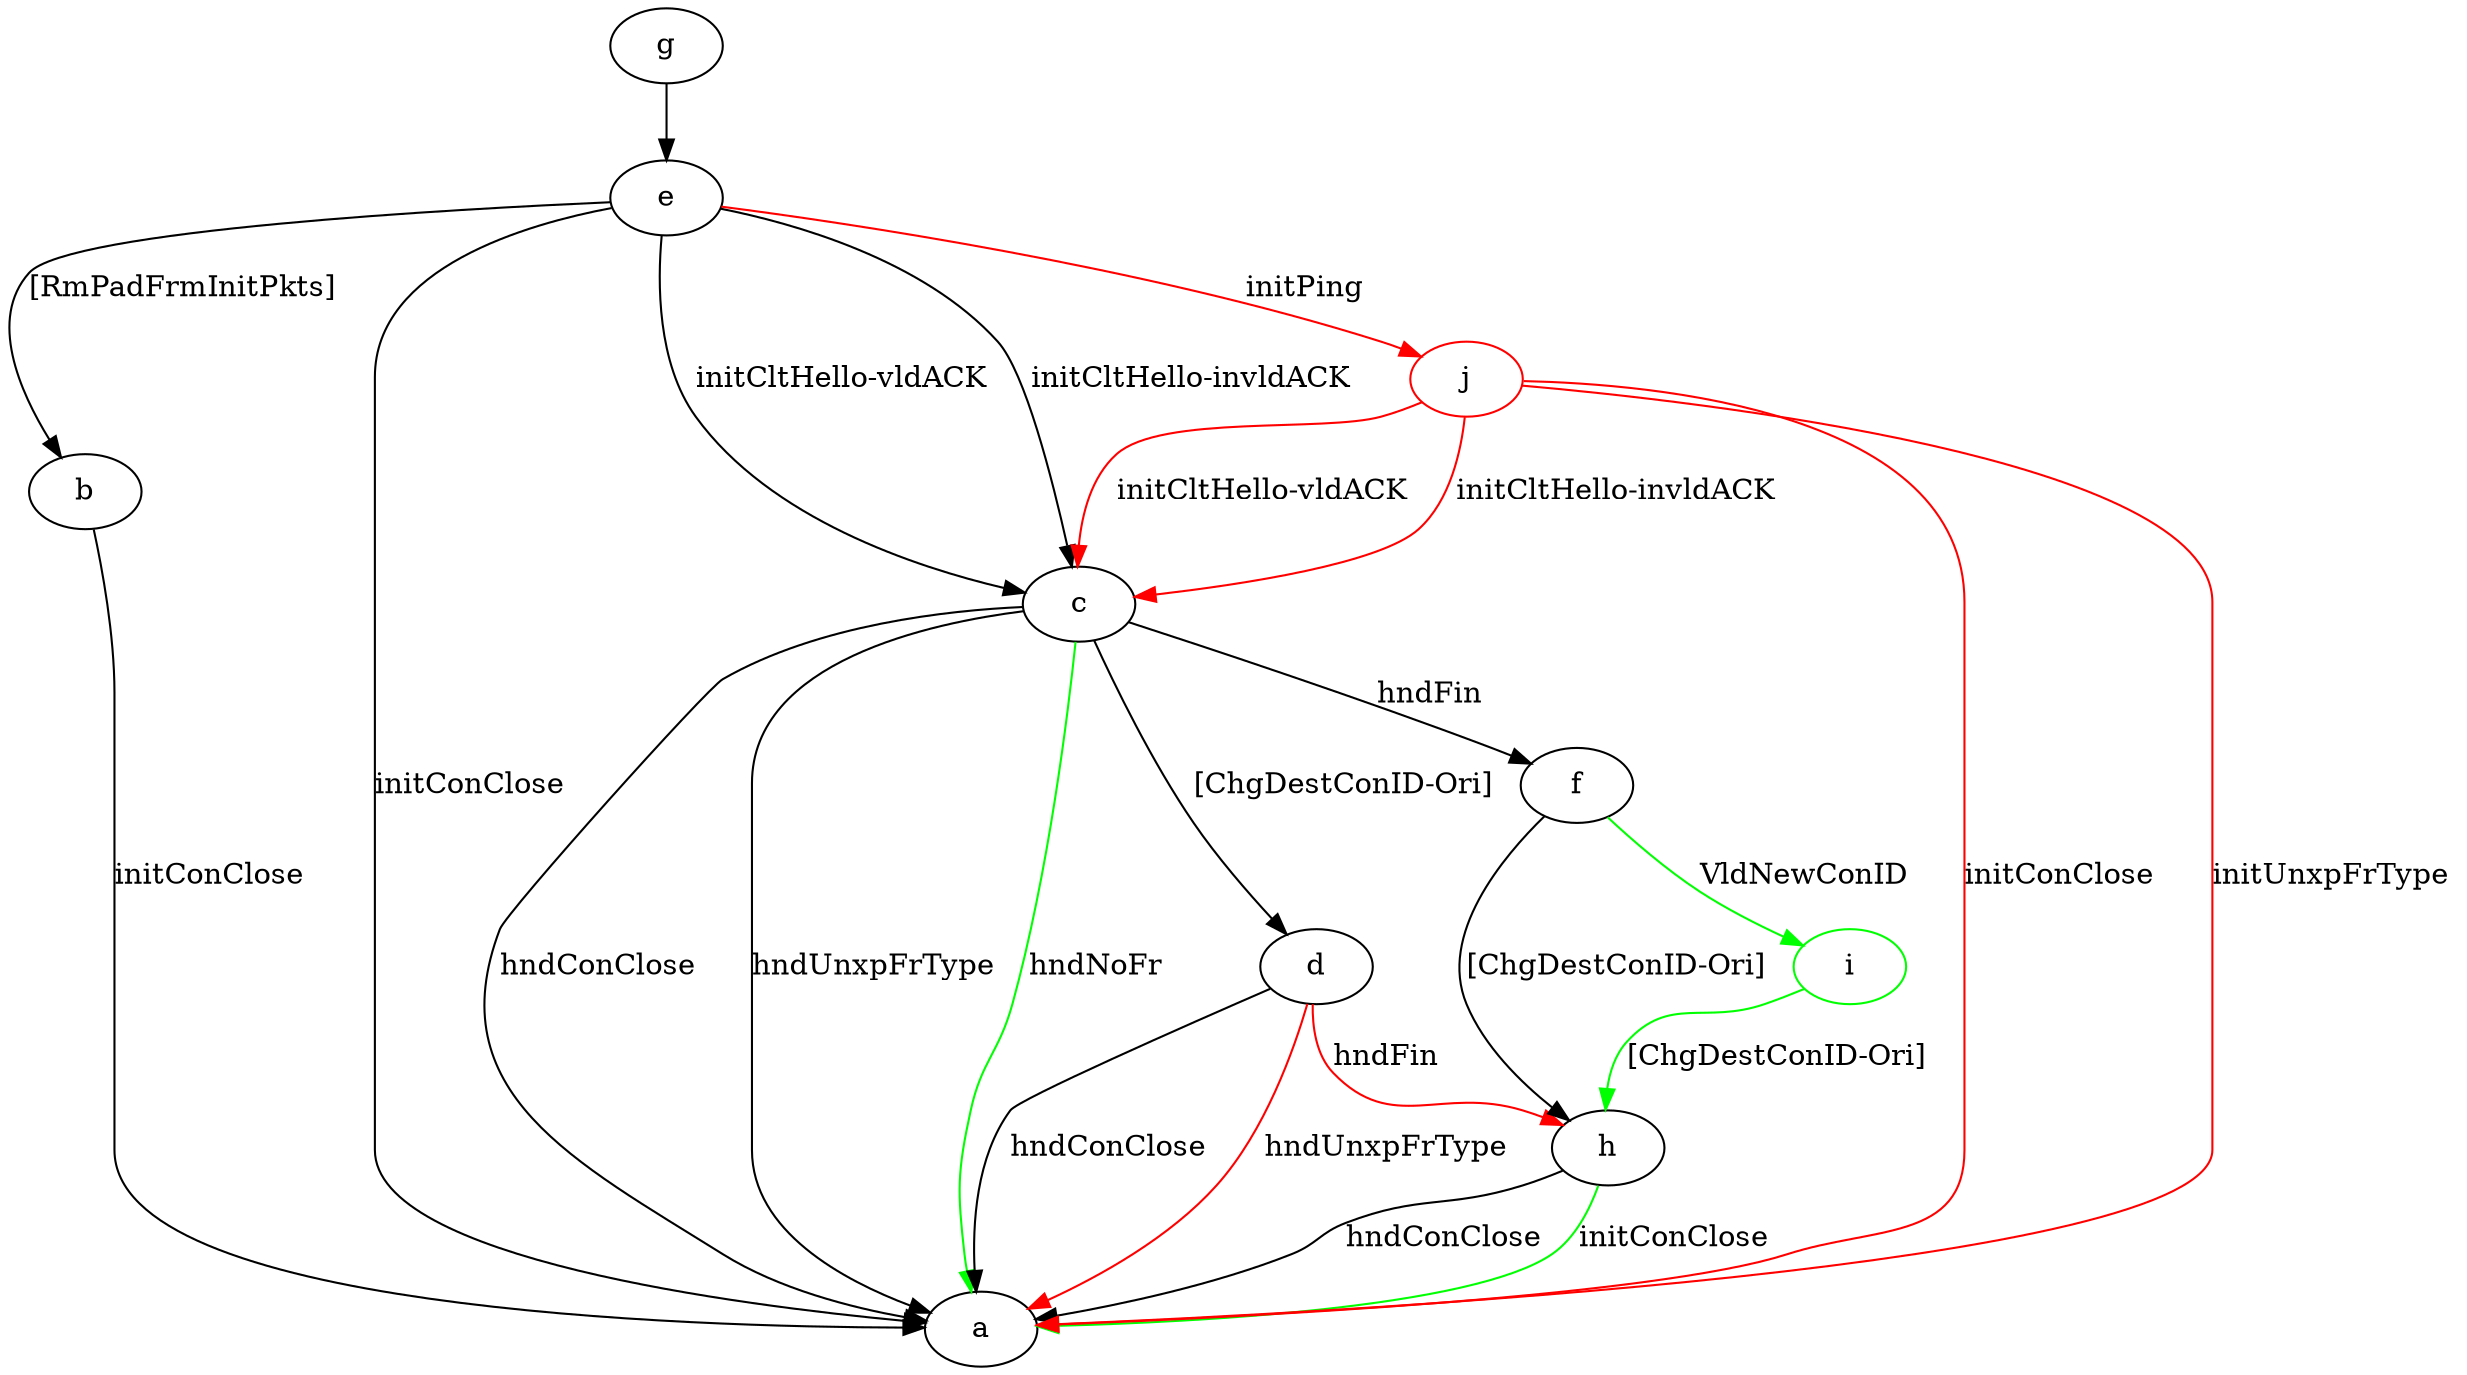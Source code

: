 digraph "" {
	b -> a	[key=0,
		label="initConClose "];
	c -> a	[key=0,
		label="hndConClose "];
	c -> a	[key=1,
		label="hndUnxpFrType "];
	c -> a	[key=2,
		color=green,
		label="hndNoFr "];
	c -> d	[key=0,
		label="[ChgDestConID-Ori] "];
	c -> f	[key=0,
		label="hndFin "];
	d -> a	[key=0,
		label="hndConClose "];
	d -> a	[key=1,
		color=red,
		label="hndUnxpFrType "];
	d -> h	[key=0,
		color=red,
		label="hndFin "];
	e -> a	[key=0,
		label="initConClose "];
	e -> b	[key=0,
		label="[RmPadFrmInitPkts] "];
	e -> c	[key=0,
		label="initCltHello-vldACK "];
	e -> c	[key=1,
		label="initCltHello-invldACK "];
	j	[color=red];
	e -> j	[key=0,
		color=red,
		label="initPing "];
	f -> h	[key=0,
		label="[ChgDestConID-Ori] "];
	i	[color=green];
	f -> i	[key=0,
		color=green,
		label="VldNewConID "];
	g -> e	[key=0];
	h -> a	[key=0,
		label="hndConClose "];
	h -> a	[key=1,
		color=green,
		label="initConClose "];
	i -> h	[key=0,
		color=green,
		label="[ChgDestConID-Ori] "];
	j -> a	[key=0,
		color=red,
		label="initConClose "];
	j -> a	[key=1,
		color=red,
		label="initUnxpFrType "];
	j -> c	[key=0,
		color=red,
		label="initCltHello-vldACK "];
	j -> c	[key=1,
		color=red,
		label="initCltHello-invldACK "];
}
